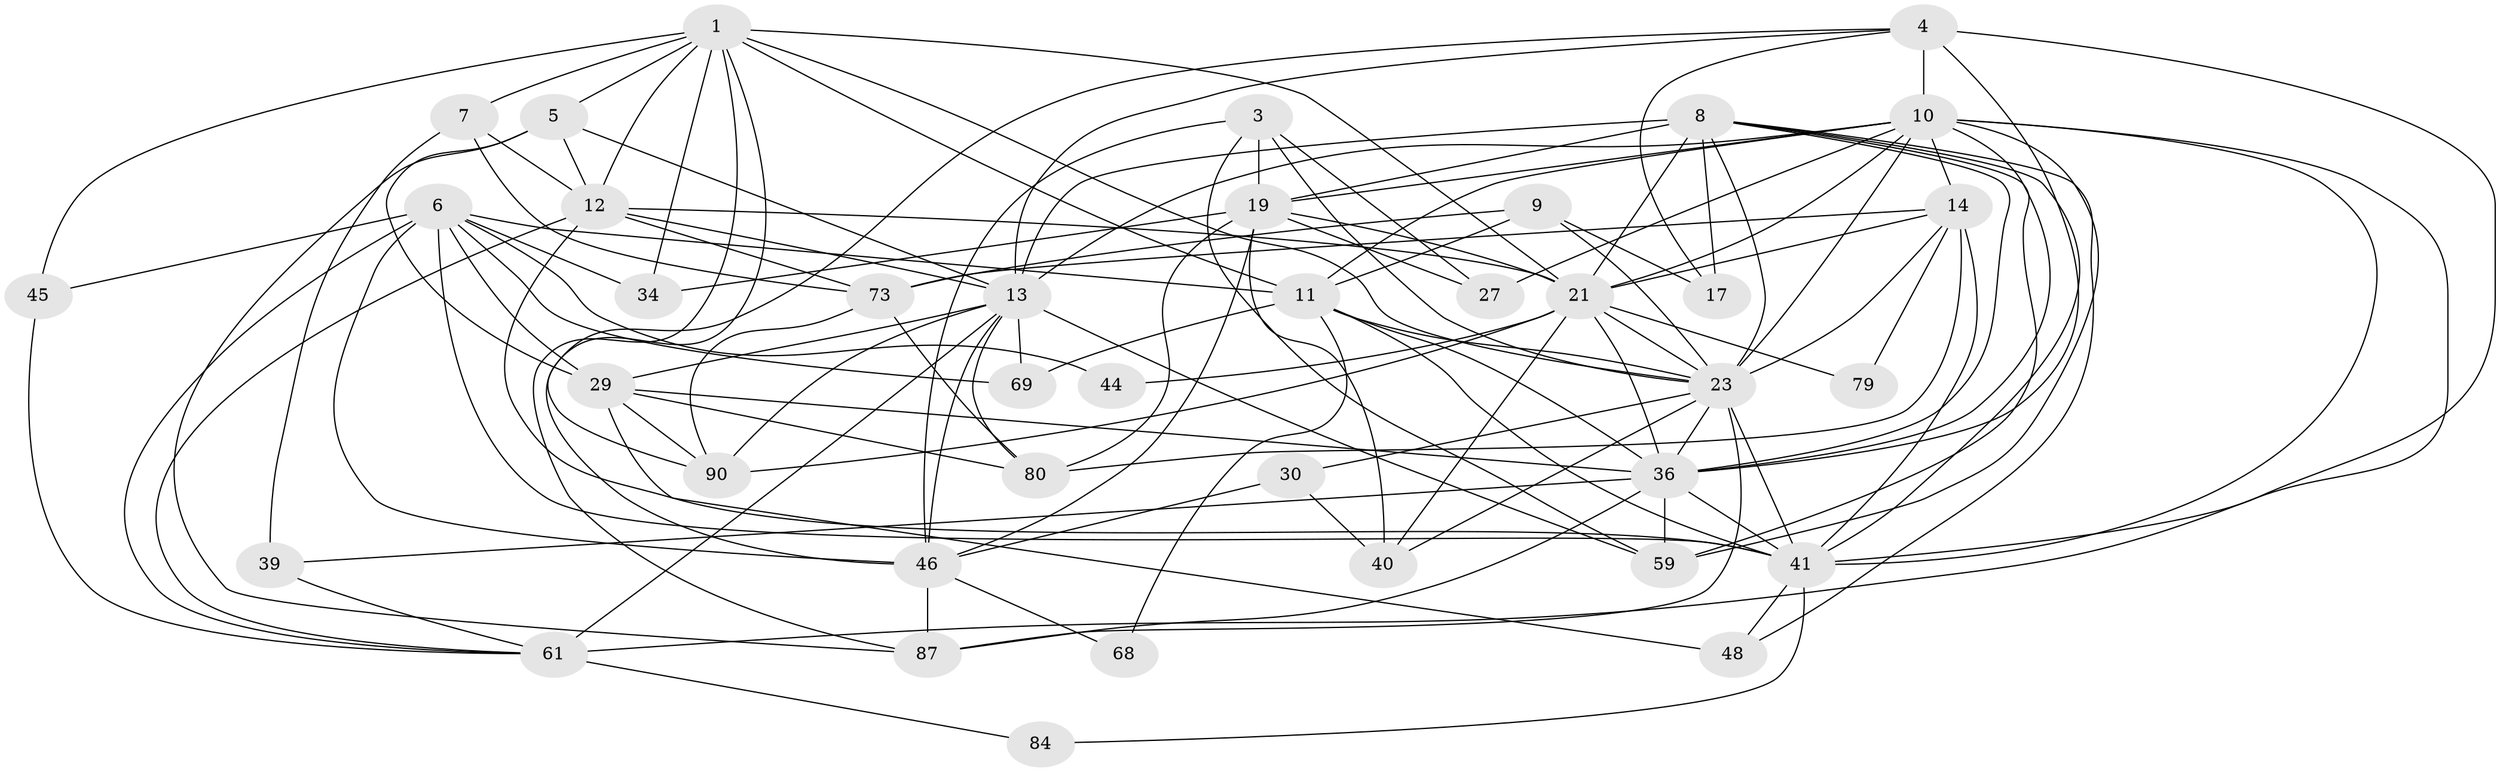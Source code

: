 // original degree distribution, {4: 0.21428571428571427, 3: 0.32653061224489793, 2: 0.12244897959183673, 5: 0.17346938775510204, 6: 0.10204081632653061, 8: 0.01020408163265306, 7: 0.05102040816326531}
// Generated by graph-tools (version 1.1) at 2025/18/03/04/25 18:18:54]
// undirected, 39 vertices, 120 edges
graph export_dot {
graph [start="1"]
  node [color=gray90,style=filled];
  1 [super="+20+2"];
  3 [super="+53"];
  4 [super="+33"];
  5;
  6 [super="+15+16+74"];
  7 [super="+78"];
  8 [super="+72+56+18"];
  9;
  10 [super="+43+71"];
  11 [super="+52+95"];
  12 [super="+58+42"];
  13 [super="+22+24"];
  14 [super="+57+97"];
  17;
  19 [super="+64+25"];
  21 [super="+31+37"];
  23 [super="+32+88"];
  27;
  29 [super="+54+35"];
  30;
  34;
  36 [super="+75+76+51"];
  39;
  40;
  41 [super="+82+62"];
  44;
  45;
  46 [super="+70"];
  48;
  59;
  61 [super="+63"];
  68;
  69 [super="+86"];
  73;
  79;
  80 [super="+94"];
  84;
  87;
  90 [super="+91"];
  1 -- 87;
  1 -- 90 [weight=2];
  1 -- 7 [weight=2];
  1 -- 34;
  1 -- 5;
  1 -- 11 [weight=2];
  1 -- 12;
  1 -- 45;
  1 -- 23;
  1 -- 21;
  3 -- 46;
  3 -- 23;
  3 -- 27;
  3 -- 59;
  3 -- 19;
  4 -- 46;
  4 -- 17;
  4 -- 36;
  4 -- 41 [weight=2];
  4 -- 13;
  4 -- 10 [weight=2];
  5 -- 87;
  5 -- 29;
  5 -- 13;
  5 -- 12;
  6 -- 34;
  6 -- 61;
  6 -- 44;
  6 -- 41;
  6 -- 29 [weight=2];
  6 -- 46;
  6 -- 11;
  6 -- 45;
  6 -- 69;
  7 -- 39;
  7 -- 73;
  7 -- 12;
  8 -- 21 [weight=2];
  8 -- 13 [weight=2];
  8 -- 36;
  8 -- 48;
  8 -- 17;
  8 -- 59;
  8 -- 41;
  8 -- 23;
  8 -- 19;
  9 -- 73;
  9 -- 17;
  9 -- 23;
  9 -- 11;
  10 -- 59;
  10 -- 41;
  10 -- 13;
  10 -- 61;
  10 -- 19;
  10 -- 36 [weight=2];
  10 -- 21;
  10 -- 27;
  10 -- 14;
  10 -- 23;
  10 -- 11;
  11 -- 68;
  11 -- 69;
  11 -- 36;
  11 -- 23 [weight=2];
  11 -- 41;
  12 -- 73;
  12 -- 13;
  12 -- 41;
  12 -- 21;
  12 -- 61;
  13 -- 90;
  13 -- 46;
  13 -- 80;
  13 -- 61 [weight=2];
  13 -- 59;
  13 -- 29;
  13 -- 69;
  14 -- 73;
  14 -- 79;
  14 -- 80;
  14 -- 41;
  14 -- 23;
  14 -- 21;
  19 -- 40;
  19 -- 27;
  19 -- 80 [weight=2];
  19 -- 46;
  19 -- 21;
  19 -- 34;
  21 -- 40;
  21 -- 36;
  21 -- 44;
  21 -- 79;
  21 -- 90;
  21 -- 23;
  23 -- 87;
  23 -- 41 [weight=2];
  23 -- 40;
  23 -- 36;
  23 -- 30;
  29 -- 48;
  29 -- 80;
  29 -- 36;
  29 -- 90;
  30 -- 40;
  30 -- 46;
  36 -- 87;
  36 -- 39;
  36 -- 59;
  36 -- 41;
  39 -- 61;
  41 -- 84;
  41 -- 48;
  45 -- 61;
  46 -- 68;
  46 -- 87;
  61 -- 84;
  73 -- 90;
  73 -- 80;
}
